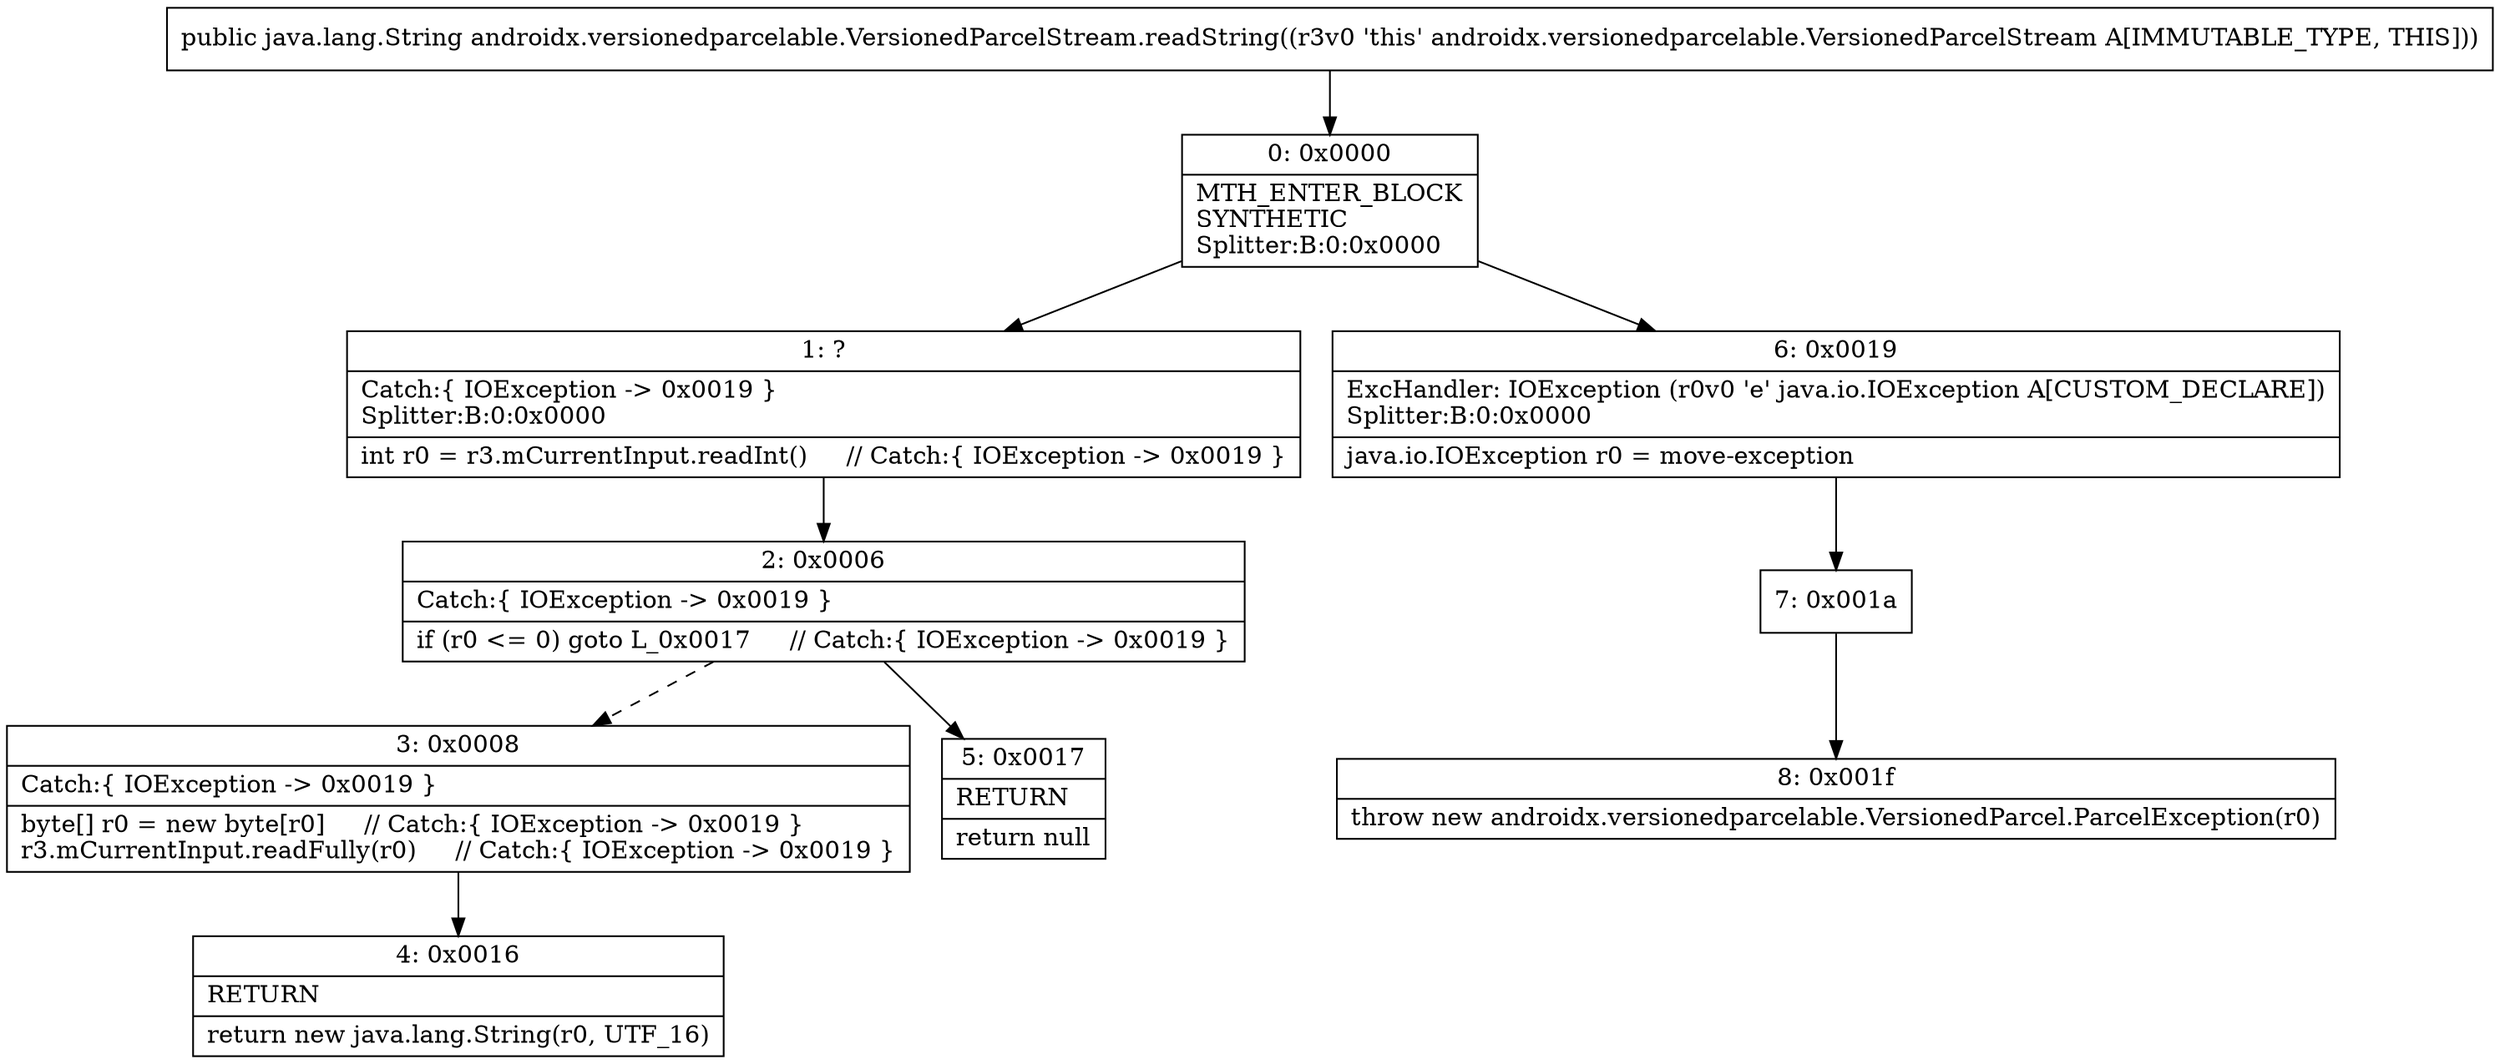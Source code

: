 digraph "CFG forandroidx.versionedparcelable.VersionedParcelStream.readString()Ljava\/lang\/String;" {
Node_0 [shape=record,label="{0\:\ 0x0000|MTH_ENTER_BLOCK\lSYNTHETIC\lSplitter:B:0:0x0000\l}"];
Node_1 [shape=record,label="{1\:\ ?|Catch:\{ IOException \-\> 0x0019 \}\lSplitter:B:0:0x0000\l|int r0 = r3.mCurrentInput.readInt()     \/\/ Catch:\{ IOException \-\> 0x0019 \}\l}"];
Node_2 [shape=record,label="{2\:\ 0x0006|Catch:\{ IOException \-\> 0x0019 \}\l|if (r0 \<= 0) goto L_0x0017     \/\/ Catch:\{ IOException \-\> 0x0019 \}\l}"];
Node_3 [shape=record,label="{3\:\ 0x0008|Catch:\{ IOException \-\> 0x0019 \}\l|byte[] r0 = new byte[r0]     \/\/ Catch:\{ IOException \-\> 0x0019 \}\lr3.mCurrentInput.readFully(r0)     \/\/ Catch:\{ IOException \-\> 0x0019 \}\l}"];
Node_4 [shape=record,label="{4\:\ 0x0016|RETURN\l|return new java.lang.String(r0, UTF_16)\l}"];
Node_5 [shape=record,label="{5\:\ 0x0017|RETURN\l|return null\l}"];
Node_6 [shape=record,label="{6\:\ 0x0019|ExcHandler: IOException (r0v0 'e' java.io.IOException A[CUSTOM_DECLARE])\lSplitter:B:0:0x0000\l|java.io.IOException r0 = move\-exception\l}"];
Node_7 [shape=record,label="{7\:\ 0x001a}"];
Node_8 [shape=record,label="{8\:\ 0x001f|throw new androidx.versionedparcelable.VersionedParcel.ParcelException(r0)\l}"];
MethodNode[shape=record,label="{public java.lang.String androidx.versionedparcelable.VersionedParcelStream.readString((r3v0 'this' androidx.versionedparcelable.VersionedParcelStream A[IMMUTABLE_TYPE, THIS])) }"];
MethodNode -> Node_0;
Node_0 -> Node_1;
Node_0 -> Node_6;
Node_1 -> Node_2;
Node_2 -> Node_3[style=dashed];
Node_2 -> Node_5;
Node_3 -> Node_4;
Node_6 -> Node_7;
Node_7 -> Node_8;
}

